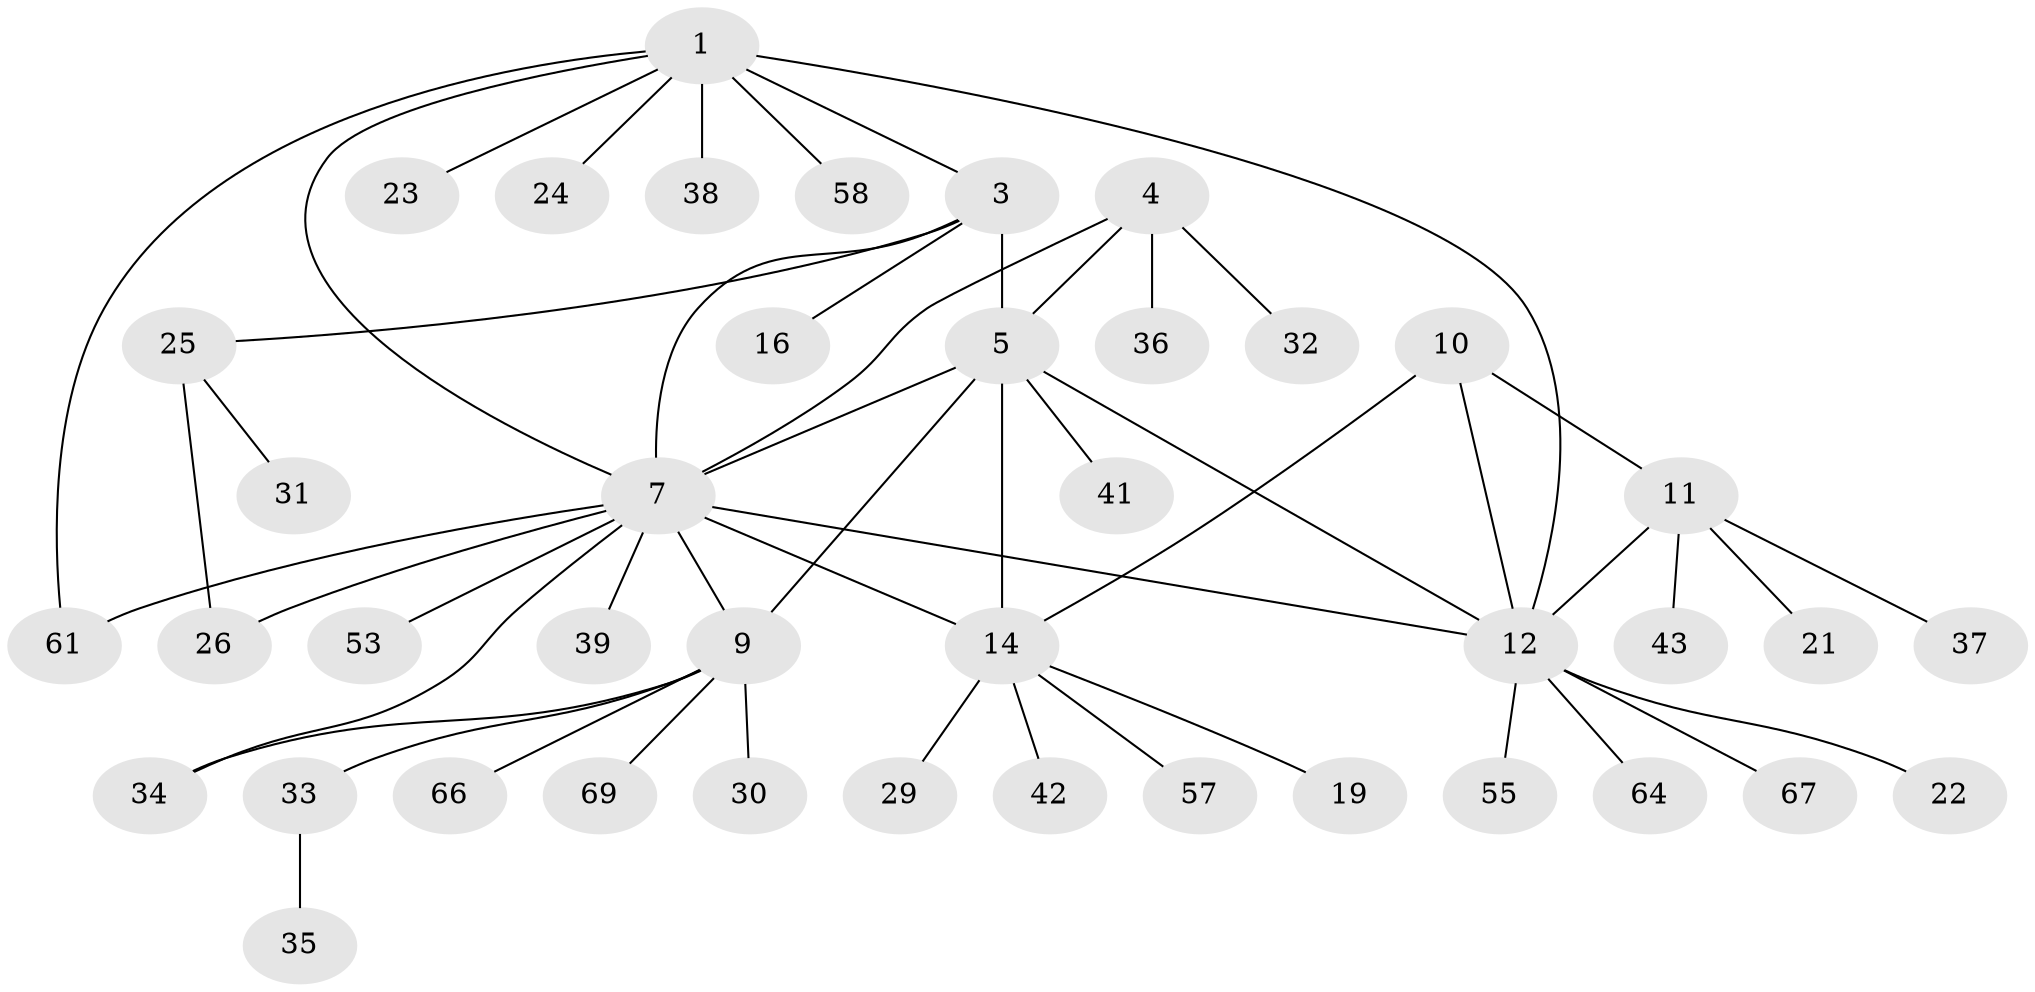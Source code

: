 // original degree distribution, {7: 0.07246376811594203, 4: 0.028985507246376812, 6: 0.014492753623188406, 5: 0.028985507246376812, 8: 0.028985507246376812, 3: 0.11594202898550725, 9: 0.014492753623188406, 1: 0.5217391304347826, 2: 0.17391304347826086}
// Generated by graph-tools (version 1.1) at 2025/19/03/04/25 18:19:37]
// undirected, 41 vertices, 52 edges
graph export_dot {
graph [start="1"]
  node [color=gray90,style=filled];
  1 [super="+2"];
  3;
  4;
  5 [super="+6+8+17+47+63+46"];
  7 [super="+13"];
  9 [super="+45"];
  10;
  11 [super="+56+50"];
  12;
  14 [super="+28+20"];
  16;
  19;
  21;
  22;
  23 [super="+44+27"];
  24;
  25;
  26;
  29;
  30;
  31;
  32;
  33;
  34 [super="+40"];
  35 [super="+60"];
  36;
  37 [super="+59"];
  38;
  39;
  41;
  42;
  43;
  53;
  55;
  57 [super="+65"];
  58;
  61;
  64;
  66;
  67;
  69;
  1 -- 3 [weight=2];
  1 -- 23;
  1 -- 38;
  1 -- 58;
  1 -- 61;
  1 -- 7;
  1 -- 24;
  1 -- 12;
  3 -- 7;
  3 -- 16;
  3 -- 25;
  3 -- 5;
  4 -- 5 [weight=2];
  4 -- 32;
  4 -- 36;
  4 -- 7;
  5 -- 12;
  5 -- 41;
  5 -- 14 [weight=2];
  5 -- 9;
  5 -- 7;
  7 -- 9;
  7 -- 12;
  7 -- 26;
  7 -- 53;
  7 -- 39;
  7 -- 61;
  7 -- 14 [weight=2];
  7 -- 34;
  9 -- 30;
  9 -- 33;
  9 -- 34;
  9 -- 66;
  9 -- 69;
  10 -- 11;
  10 -- 12;
  10 -- 14;
  11 -- 12;
  11 -- 21;
  11 -- 37;
  11 -- 43;
  12 -- 22;
  12 -- 55;
  12 -- 64;
  12 -- 67;
  14 -- 19;
  14 -- 57;
  14 -- 29;
  14 -- 42;
  25 -- 26;
  25 -- 31;
  33 -- 35;
}
